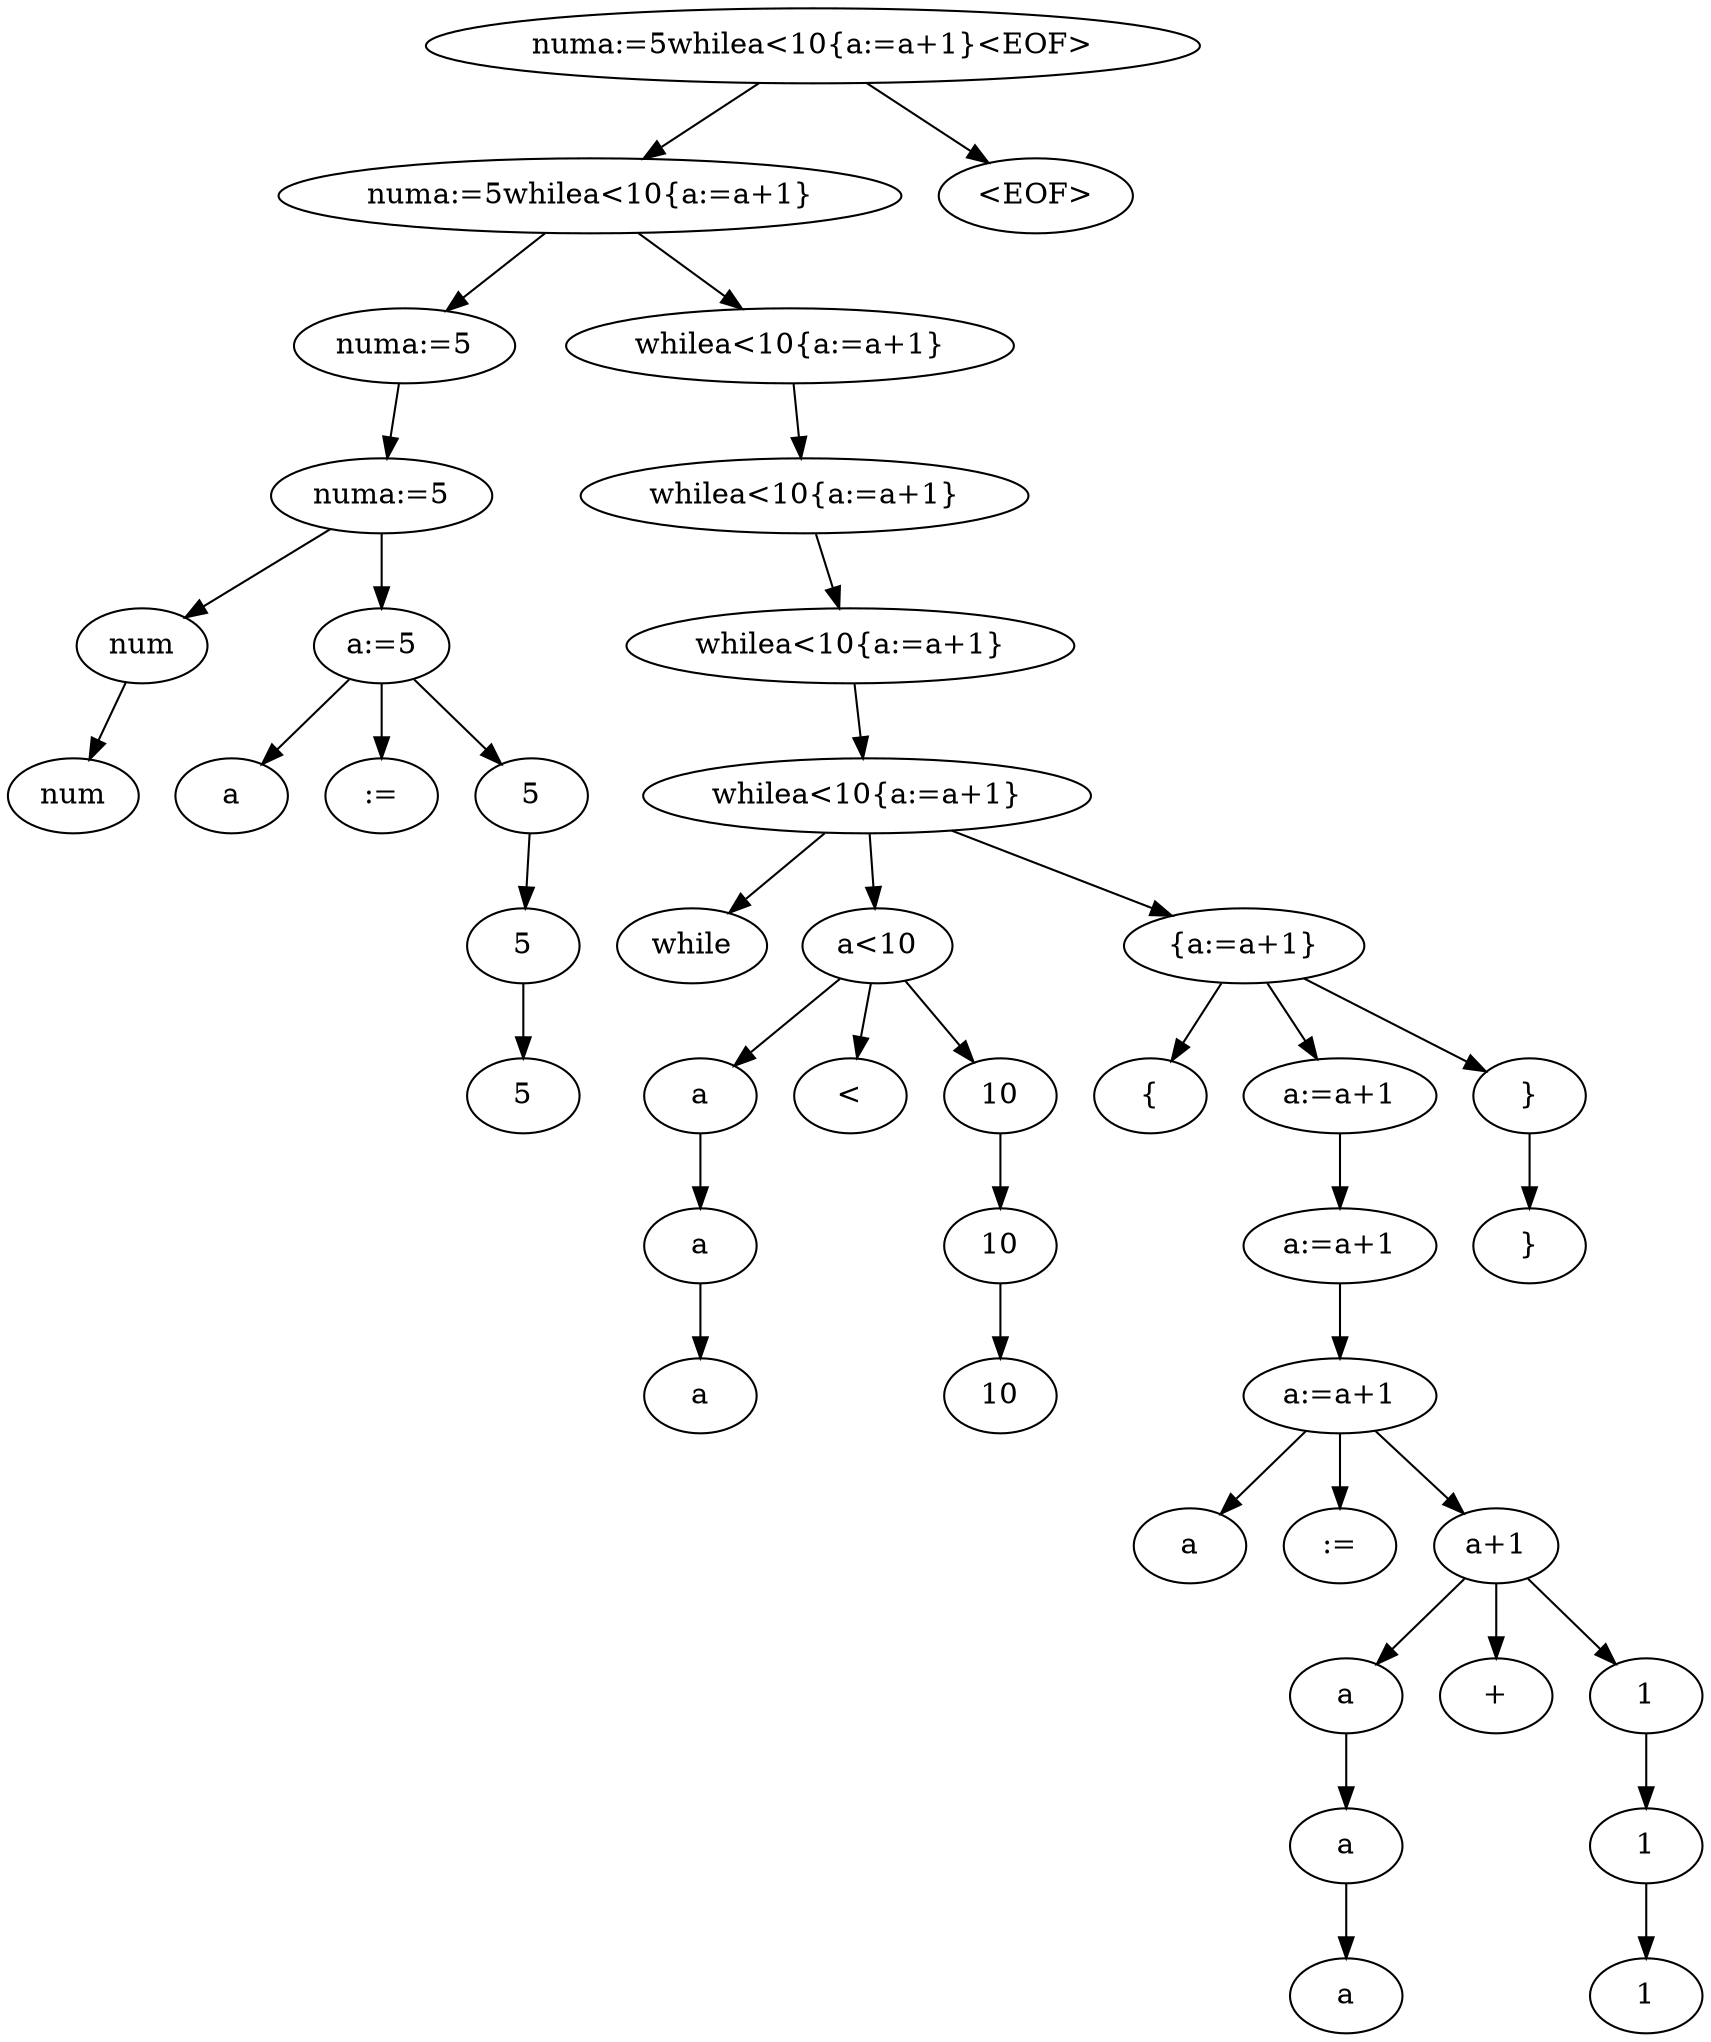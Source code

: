 digraph G {
n0 [label="numa:=5whilea<10{a:=a+1}<EOF>"];
n1 [label="numa:=5whilea<10{a:=a+1}"];
n0 -> n1;
n2 [label="numa:=5"];
n1 -> n2;
n3 [label="numa:=5"];
n2 -> n3;
n4 [label="num"];
n3 -> n4;
n5 [label="num"];
n4 -> n5;
n6 [label="a:=5"];
n3 -> n6;
n7 [label="a"];
n6 -> n7;
n8 [label=":="];
n6 -> n8;
n9 [label="5"];
n6 -> n9;
n10 [label="5"];
n9 -> n10;
n11 [label="5"];
n10 -> n11;
n12 [label="whilea<10{a:=a+1}"];
n1 -> n12;
n13 [label="whilea<10{a:=a+1}"];
n12 -> n13;
n14 [label="whilea<10{a:=a+1}"];
n13 -> n14;
n15 [label="whilea<10{a:=a+1}"];
n14 -> n15;
n16 [label="while"];
n15 -> n16;
n17 [label="a<10"];
n15 -> n17;
n18 [label="a"];
n17 -> n18;
n19 [label="a"];
n18 -> n19;
n20 [label="a"];
n19 -> n20;
n21 [label="<"];
n17 -> n21;
n22 [label="10"];
n17 -> n22;
n23 [label="10"];
n22 -> n23;
n24 [label="10"];
n23 -> n24;
n25 [label="{a:=a+1}"];
n15 -> n25;
n26 [label="{"];
n25 -> n26;
n27 [label="a:=a+1"];
n25 -> n27;
n28 [label="a:=a+1"];
n27 -> n28;
n29 [label="a:=a+1"];
n28 -> n29;
n30 [label="a"];
n29 -> n30;
n31 [label=":="];
n29 -> n31;
n32 [label="a+1"];
n29 -> n32;
n33 [label="a"];
n32 -> n33;
n34 [label="a"];
n33 -> n34;
n35 [label="a"];
n34 -> n35;
n36 [label="+"];
n32 -> n36;
n37 [label="1"];
n32 -> n37;
n38 [label="1"];
n37 -> n38;
n39 [label="1"];
n38 -> n39;
n40 [label="}"];
n25 -> n40;
n41 [label="}"];
n40 -> n41;
n42 [label="<EOF>"];
n0 -> n42;
}
